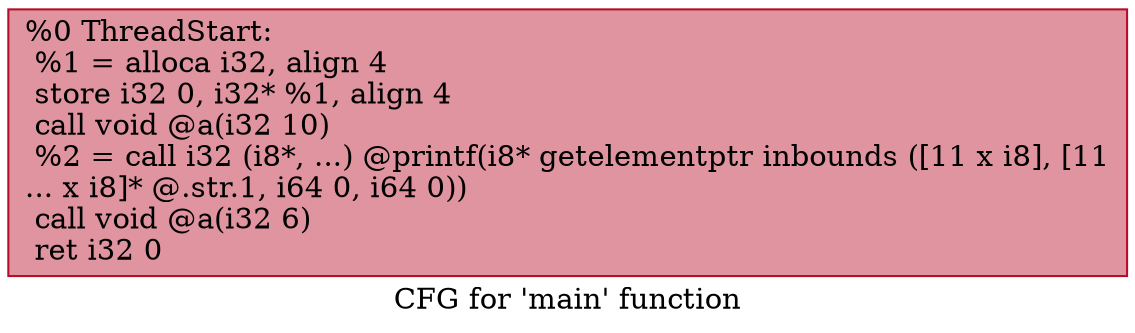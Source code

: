 digraph "CFG for 'main' function" {
	label="CFG for 'main' function";

	Node0x5575f2da21b0 [shape=record,color="#b70d28ff", style=filled, fillcolor="#b70d2870",label="{%0 ThreadStart:\l  %1 = alloca i32, align 4\l  store i32 0, i32* %1, align 4\l  call void @a(i32 10)\l  %2 = call i32 (i8*, ...) @printf(i8* getelementptr inbounds ([11 x i8], [11\l... x i8]* @.str.1, i64 0, i64 0))\l  call void @a(i32 6)\l  ret i32 0\l}"];
}
